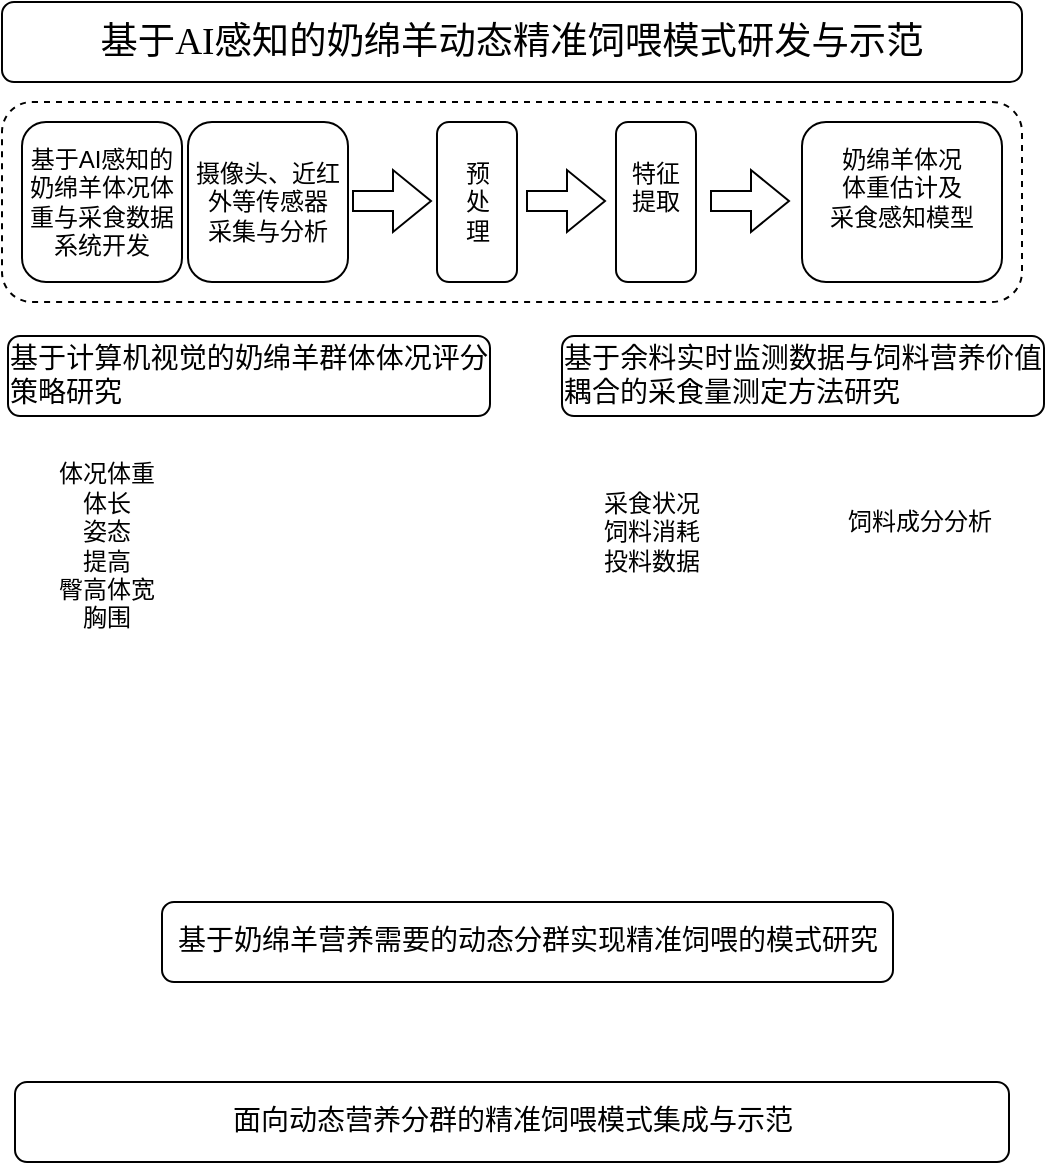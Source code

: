<mxfile version="28.2.0">
  <diagram name="第 1 页" id="F09gpnXzHeWmiZ6hPY9C">
    <mxGraphModel dx="976" dy="629" grid="1" gridSize="10" guides="1" tooltips="1" connect="1" arrows="1" fold="1" page="1" pageScale="1" pageWidth="827" pageHeight="1169" math="0" shadow="0">
      <root>
        <mxCell id="0" />
        <mxCell id="1" parent="0" />
        <mxCell id="joFo4KZcXho3cn5Qakog-1" value="&lt;p style=&quot;margin: 0pt 0pt 0.0pt; text-align: justify; font-family: Calibri; font-size: 10.5pt;&quot; class=&quot;MsoNormal&quot;&gt;&lt;span style=&quot;font-family: 楷体; font-size: 14pt;&quot;&gt;&lt;font face=&quot;楷体&quot;&gt;基于&lt;/font&gt;&lt;font face=&quot;楷体&quot;&gt;AI感知的奶绵羊动态精准饲喂模式研发与示范&lt;/font&gt;&lt;/span&gt;&lt;/p&gt;" style="rounded=1;whiteSpace=wrap;html=1;" vertex="1" parent="1">
          <mxGeometry x="170" y="20" width="510" height="40" as="geometry" />
        </mxCell>
        <mxCell id="joFo4KZcXho3cn5Qakog-2" value="&lt;p style=&quot;margin: 0pt 0pt 0.0pt; text-align: justify; font-family: &amp;quot;Times New Roman&amp;quot;;&quot; class=&quot;MsoNormal&quot;&gt;&lt;span style=&quot;font-family: 宋体;&quot;&gt;&lt;font style=&quot;font-size: 14px;&quot;&gt;基于计算机视觉的奶绵羊群体&lt;/font&gt;&lt;/span&gt;&lt;span style=&quot;font-size: 14px; font-family: 宋体; background-color: transparent; color: light-dark(rgb(0, 0, 0), rgb(255, 255, 255));&quot;&gt;体况评分策略研究&lt;/span&gt;&lt;/p&gt;" style="rounded=1;whiteSpace=wrap;html=1;" vertex="1" parent="1">
          <mxGeometry x="173" y="187" width="241" height="40" as="geometry" />
        </mxCell>
        <mxCell id="joFo4KZcXho3cn5Qakog-3" value="&lt;p style=&quot;margin: 0pt 0pt 0.0pt; text-align: justify; font-family: &amp;quot;Times New Roman&amp;quot;;&quot; class=&quot;MsoNormal&quot;&gt;&lt;span style=&quot;font-family: 宋体;&quot;&gt;&lt;font style=&quot;font-size: 14px;&quot;&gt;基于余料实时监测数据与饲料营养价值耦合的采食量测定方法研究&lt;/font&gt;&lt;/span&gt;&lt;/p&gt;" style="rounded=1;whiteSpace=wrap;html=1;" vertex="1" parent="1">
          <mxGeometry x="450" y="187" width="241" height="40" as="geometry" />
        </mxCell>
        <mxCell id="joFo4KZcXho3cn5Qakog-4" value="&lt;p style=&quot;margin: 0pt 0pt 0.0pt; text-align: justify; font-family: &amp;quot;Times New Roman&amp;quot;;&quot; class=&quot;MsoNormal&quot;&gt;&lt;span style=&quot;font-family: 宋体;&quot;&gt;&lt;font style=&quot;font-size: 14px;&quot;&gt;基于奶绵羊营养需要的动态分群实现精准饲喂的模式研究&lt;/font&gt;&lt;/span&gt;&lt;/p&gt;" style="rounded=1;whiteSpace=wrap;html=1;" vertex="1" parent="1">
          <mxGeometry x="250" y="470" width="365.5" height="40" as="geometry" />
        </mxCell>
        <mxCell id="joFo4KZcXho3cn5Qakog-5" value="&lt;p style=&quot;margin: 0pt 0pt 0.0pt; text-align: justify; font-family: &amp;quot;Times New Roman&amp;quot;;&quot; class=&quot;MsoNormal&quot;&gt;&lt;span style=&quot;font-family: 宋体;&quot;&gt;&lt;font style=&quot;font-size: 14px;&quot;&gt;面向动态营养分群的精准饲喂模式集成与示范&lt;/font&gt;&lt;/span&gt;&lt;/p&gt;" style="rounded=1;whiteSpace=wrap;html=1;" vertex="1" parent="1">
          <mxGeometry x="176.5" y="560" width="497" height="40" as="geometry" />
        </mxCell>
        <mxCell id="joFo4KZcXho3cn5Qakog-6" value="采食状况&lt;div&gt;饲料消耗&lt;/div&gt;&lt;div&gt;投料数据&lt;br&gt;&lt;div&gt;&lt;br&gt;&lt;/div&gt;&lt;/div&gt;" style="rounded=0;whiteSpace=wrap;html=1;strokeColor=none;" vertex="1" parent="1">
          <mxGeometry x="450" y="247" width="90" height="90" as="geometry" />
        </mxCell>
        <mxCell id="joFo4KZcXho3cn5Qakog-8" value="&lt;div&gt;&lt;div&gt;体况体重&lt;/div&gt;&lt;/div&gt;&lt;div&gt;体长&lt;/div&gt;&lt;div&gt;姿态&lt;/div&gt;&lt;div&gt;提高&lt;/div&gt;&lt;div&gt;臀高体宽&lt;/div&gt;&lt;div&gt;胸围&lt;/div&gt;" style="rounded=0;whiteSpace=wrap;html=1;strokeColor=none;" vertex="1" parent="1">
          <mxGeometry x="175" y="242" width="95" height="100" as="geometry" />
        </mxCell>
        <mxCell id="joFo4KZcXho3cn5Qakog-9" value="" style="rounded=1;whiteSpace=wrap;html=1;dashed=1;" vertex="1" parent="1">
          <mxGeometry x="170" y="70" width="510" height="100" as="geometry" />
        </mxCell>
        <mxCell id="joFo4KZcXho3cn5Qakog-10" value="基于AI感知的奶绵羊体况体重与采食数据系统开发" style="rounded=1;whiteSpace=wrap;html=1;" vertex="1" parent="1">
          <mxGeometry x="180" y="80" width="80" height="80" as="geometry" />
        </mxCell>
        <mxCell id="joFo4KZcXho3cn5Qakog-11" value="摄像头、近红外等传感器&lt;br&gt;&lt;div&gt;采集&lt;span style=&quot;background-color: transparent; color: light-dark(rgb(0, 0, 0), rgb(255, 255, 255));&quot;&gt;与分析&lt;/span&gt;&lt;/div&gt;" style="rounded=1;whiteSpace=wrap;html=1;" vertex="1" parent="1">
          <mxGeometry x="263" y="80" width="80" height="80" as="geometry" />
        </mxCell>
        <mxCell id="joFo4KZcXho3cn5Qakog-12" value="预&lt;div&gt;处&lt;/div&gt;&lt;div&gt;理&lt;/div&gt;" style="rounded=1;whiteSpace=wrap;html=1;" vertex="1" parent="1">
          <mxGeometry x="387.5" y="80" width="40" height="80" as="geometry" />
        </mxCell>
        <mxCell id="joFo4KZcXho3cn5Qakog-13" value="特征&lt;div&gt;提取&lt;br&gt;&lt;div&gt;&lt;br&gt;&lt;/div&gt;&lt;/div&gt;" style="rounded=1;whiteSpace=wrap;html=1;flipH=0;flipV=0;horizontal=1;fontStyle=0;verticalAlign=middle;" vertex="1" parent="1">
          <mxGeometry x="477" y="80" width="40" height="80" as="geometry" />
        </mxCell>
        <mxCell id="joFo4KZcXho3cn5Qakog-14" value="&lt;span style=&quot;background-color: transparent; color: light-dark(rgb(0, 0, 0), rgb(255, 255, 255));&quot;&gt;奶绵羊&lt;/span&gt;&lt;span style=&quot;background-color: transparent; color: light-dark(rgb(0, 0, 0), rgb(255, 255, 255));&quot;&gt;体况&lt;/span&gt;&lt;div&gt;&lt;span style=&quot;background-color: transparent; color: light-dark(rgb(0, 0, 0), rgb(255, 255, 255));&quot;&gt;体重估计及&lt;/span&gt;&lt;/div&gt;&lt;div&gt;&lt;span style=&quot;background-color: transparent; color: light-dark(rgb(0, 0, 0), rgb(255, 255, 255));&quot;&gt;采食感知模型&lt;/span&gt;&lt;/div&gt;&lt;div&gt;&lt;div&gt;&lt;br&gt;&lt;/div&gt;&lt;/div&gt;" style="rounded=1;whiteSpace=wrap;html=1;flipH=0;flipV=0;horizontal=1;fontStyle=0;verticalAlign=middle;" vertex="1" parent="1">
          <mxGeometry x="570" y="80" width="100" height="80" as="geometry" />
        </mxCell>
        <mxCell id="joFo4KZcXho3cn5Qakog-23" value="" style="shape=flexArrow;endArrow=classic;html=1;rounded=0;" edge="1" parent="1">
          <mxGeometry width="50" height="50" relative="1" as="geometry">
            <mxPoint x="524" y="119.5" as="sourcePoint" />
            <mxPoint x="564" y="119.5" as="targetPoint" />
          </mxGeometry>
        </mxCell>
        <mxCell id="joFo4KZcXho3cn5Qakog-24" value="" style="shape=flexArrow;endArrow=classic;html=1;rounded=0;" edge="1" parent="1">
          <mxGeometry width="50" height="50" relative="1" as="geometry">
            <mxPoint x="432" y="119.5" as="sourcePoint" />
            <mxPoint x="472" y="119.5" as="targetPoint" />
          </mxGeometry>
        </mxCell>
        <mxCell id="joFo4KZcXho3cn5Qakog-25" value="" style="shape=flexArrow;endArrow=classic;html=1;rounded=0;" edge="1" parent="1">
          <mxGeometry width="50" height="50" relative="1" as="geometry">
            <mxPoint x="345" y="119.5" as="sourcePoint" />
            <mxPoint x="385" y="119.5" as="targetPoint" />
          </mxGeometry>
        </mxCell>
        <mxCell id="joFo4KZcXho3cn5Qakog-26" value="&lt;div&gt;饲料成分分析&lt;br&gt;&lt;div&gt;&lt;br&gt;&lt;/div&gt;&lt;/div&gt;" style="rounded=0;whiteSpace=wrap;html=1;strokeColor=none;" vertex="1" parent="1">
          <mxGeometry x="583.5" y="242" width="90" height="90" as="geometry" />
        </mxCell>
      </root>
    </mxGraphModel>
  </diagram>
</mxfile>
